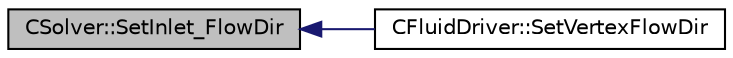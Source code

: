 digraph "CSolver::SetInlet_FlowDir"
{
  edge [fontname="Helvetica",fontsize="10",labelfontname="Helvetica",labelfontsize="10"];
  node [fontname="Helvetica",fontsize="10",shape=record];
  rankdir="LR";
  Node4560 [label="CSolver::SetInlet_FlowDir",height=0.2,width=0.4,color="black", fillcolor="grey75", style="filled", fontcolor="black"];
  Node4560 -> Node4561 [dir="back",color="midnightblue",fontsize="10",style="solid",fontname="Helvetica"];
  Node4561 [label="CFluidDriver::SetVertexFlowDir",height=0.2,width=0.4,color="black", fillcolor="white", style="filled",URL="$class_c_fluid_driver.html#ab4bbcce38aebb669678c8ffde6eeef2b",tooltip="Set the flow direction of a vertex on a specified inlet marker. "];
}
